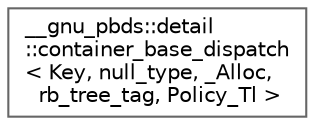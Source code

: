 digraph "Graphical Class Hierarchy"
{
 // LATEX_PDF_SIZE
  bgcolor="transparent";
  edge [fontname=Helvetica,fontsize=10,labelfontname=Helvetica,labelfontsize=10];
  node [fontname=Helvetica,fontsize=10,shape=box,height=0.2,width=0.4];
  rankdir="LR";
  Node0 [id="Node000000",label="__gnu_pbds::detail\l::container_base_dispatch\l\< Key, null_type, _Alloc,\l rb_tree_tag, Policy_Tl \>",height=0.2,width=0.4,color="grey40", fillcolor="white", style="filled",URL="$struct____gnu__pbds_1_1detail_1_1container__base__dispatch_3_01_key_00_01null__type_00_01___allod8211a08e2f3440aa0b1da1b634b4458.html",tooltip="Specialization for R-B tree set."];
}
